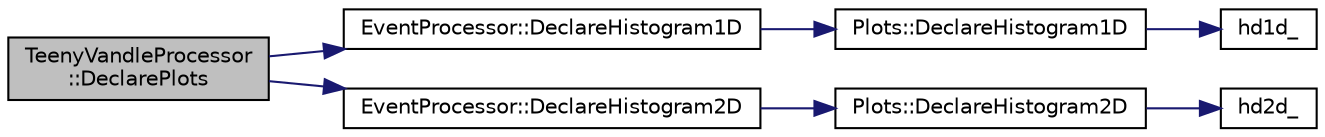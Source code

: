 digraph "TeenyVandleProcessor::DeclarePlots"
{
  edge [fontname="Helvetica",fontsize="10",labelfontname="Helvetica",labelfontsize="10"];
  node [fontname="Helvetica",fontsize="10",shape=record];
  rankdir="LR";
  Node1 [label="TeenyVandleProcessor\l::DeclarePlots",height=0.2,width=0.4,color="black", fillcolor="grey75", style="filled", fontcolor="black"];
  Node1 -> Node2 [color="midnightblue",fontsize="10",style="solid",fontname="Helvetica"];
  Node2 [label="EventProcessor::DeclareHistogram1D",height=0.2,width=0.4,color="black", fillcolor="white", style="filled",URL="$d6/d65/class_event_processor.html#aac0d7f24194df48f204ebb9c9b75e19d",tooltip="Declares a 1D histogram calls the C++ wrapper for DAMM. "];
  Node2 -> Node3 [color="midnightblue",fontsize="10",style="solid",fontname="Helvetica"];
  Node3 [label="Plots::DeclareHistogram1D",height=0.2,width=0.4,color="black", fillcolor="white", style="filled",URL="$d7/d8b/class_plots.html#a126b1dfe1d671776ee1caddc7cc249b9",tooltip="Declares a 1D histogram calls the C++ wrapper for DAMM. "];
  Node3 -> Node4 [color="midnightblue",fontsize="10",style="solid",fontname="Helvetica"];
  Node4 [label="hd1d_",height=0.2,width=0.4,color="black", fillcolor="white", style="filled",URL="$da/d57/_scanor_8hpp.html#ae9985183725e9354913756c7f86d355a",tooltip="create a DAMM 1D histogram args are damm id, half-words per channel, param length, hist length, low x-range, high x-range, and title "];
  Node1 -> Node5 [color="midnightblue",fontsize="10",style="solid",fontname="Helvetica"];
  Node5 [label="EventProcessor::DeclareHistogram2D",height=0.2,width=0.4,color="black", fillcolor="white", style="filled",URL="$d6/d65/class_event_processor.html#a37b6d5ad90cc6e55c8021682a355764a",tooltip="Declares a 2D histogram calls the C++ wrapper for DAMM. "];
  Node5 -> Node6 [color="midnightblue",fontsize="10",style="solid",fontname="Helvetica"];
  Node6 [label="Plots::DeclareHistogram2D",height=0.2,width=0.4,color="black", fillcolor="white", style="filled",URL="$d7/d8b/class_plots.html#a59a2ffc3288d877c695346d82499e769",tooltip="Declares a 2D histogram calls the C++ wrapper for DAMM. "];
  Node6 -> Node7 [color="midnightblue",fontsize="10",style="solid",fontname="Helvetica"];
  Node7 [label="hd2d_",height=0.2,width=0.4,color="black", fillcolor="white", style="filled",URL="$da/d57/_scanor_8hpp.html#a65d497b6686f1daba9896091bada3eb1",tooltip="create a DAMM 2D histogram "];
}
